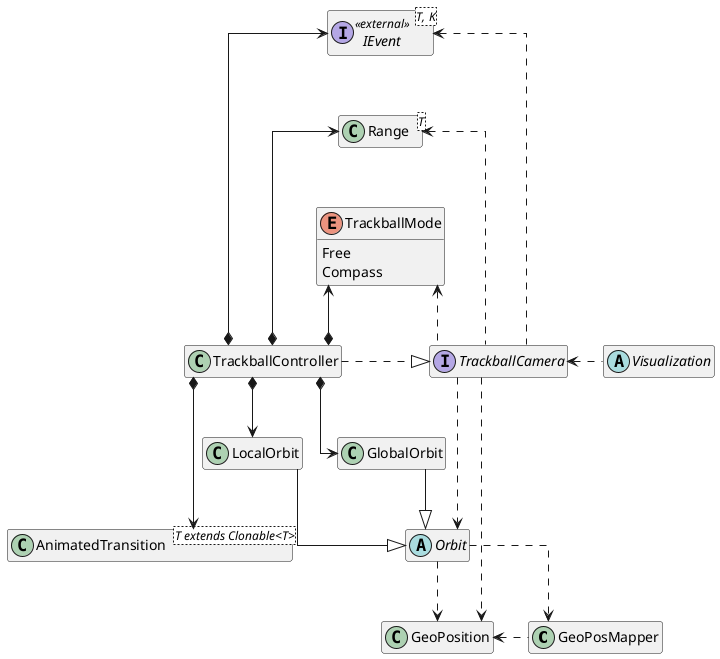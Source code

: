 @startuml
skinparam Linetype ortho
hide empty members
class GeoPosMapper 

class GeoPosition 

abstract class Orbit 

class GlobalOrbit 
class LocalOrbit  

class AnimatedTransition<T extends Clonable<T>>
interface IEvent<T, K> <<external>>

class Range<T>
enum TrackballMode{
    Free
    Compass
}

abstract class Visualization

interface TrackballCamera 

class TrackballController  

TrackballController .|> TrackballCamera

TrackballCamera ..> Orbit
TrackballCamera ...> GeoPosition

TrackballController *---> AnimatedTransition
TrackballController *--> LocalOrbit
TrackballController *--> GlobalOrbit

TrackballCamera .up.> TrackballMode
TrackballController *-up-> TrackballMode
TrackballCamera .up..> Range
TrackballController *-up-> Range
TrackballCamera .up...> IEvent
TrackballController *-up---> IEvent

Orbit .> GeoPosMapper
Orbit ..> GeoPosition
GeoPosition <. GeoPosMapper
LocalOrbit --|> Orbit
GlobalOrbit --|> Orbit

TrackballCamera <. Visualization
@enduml